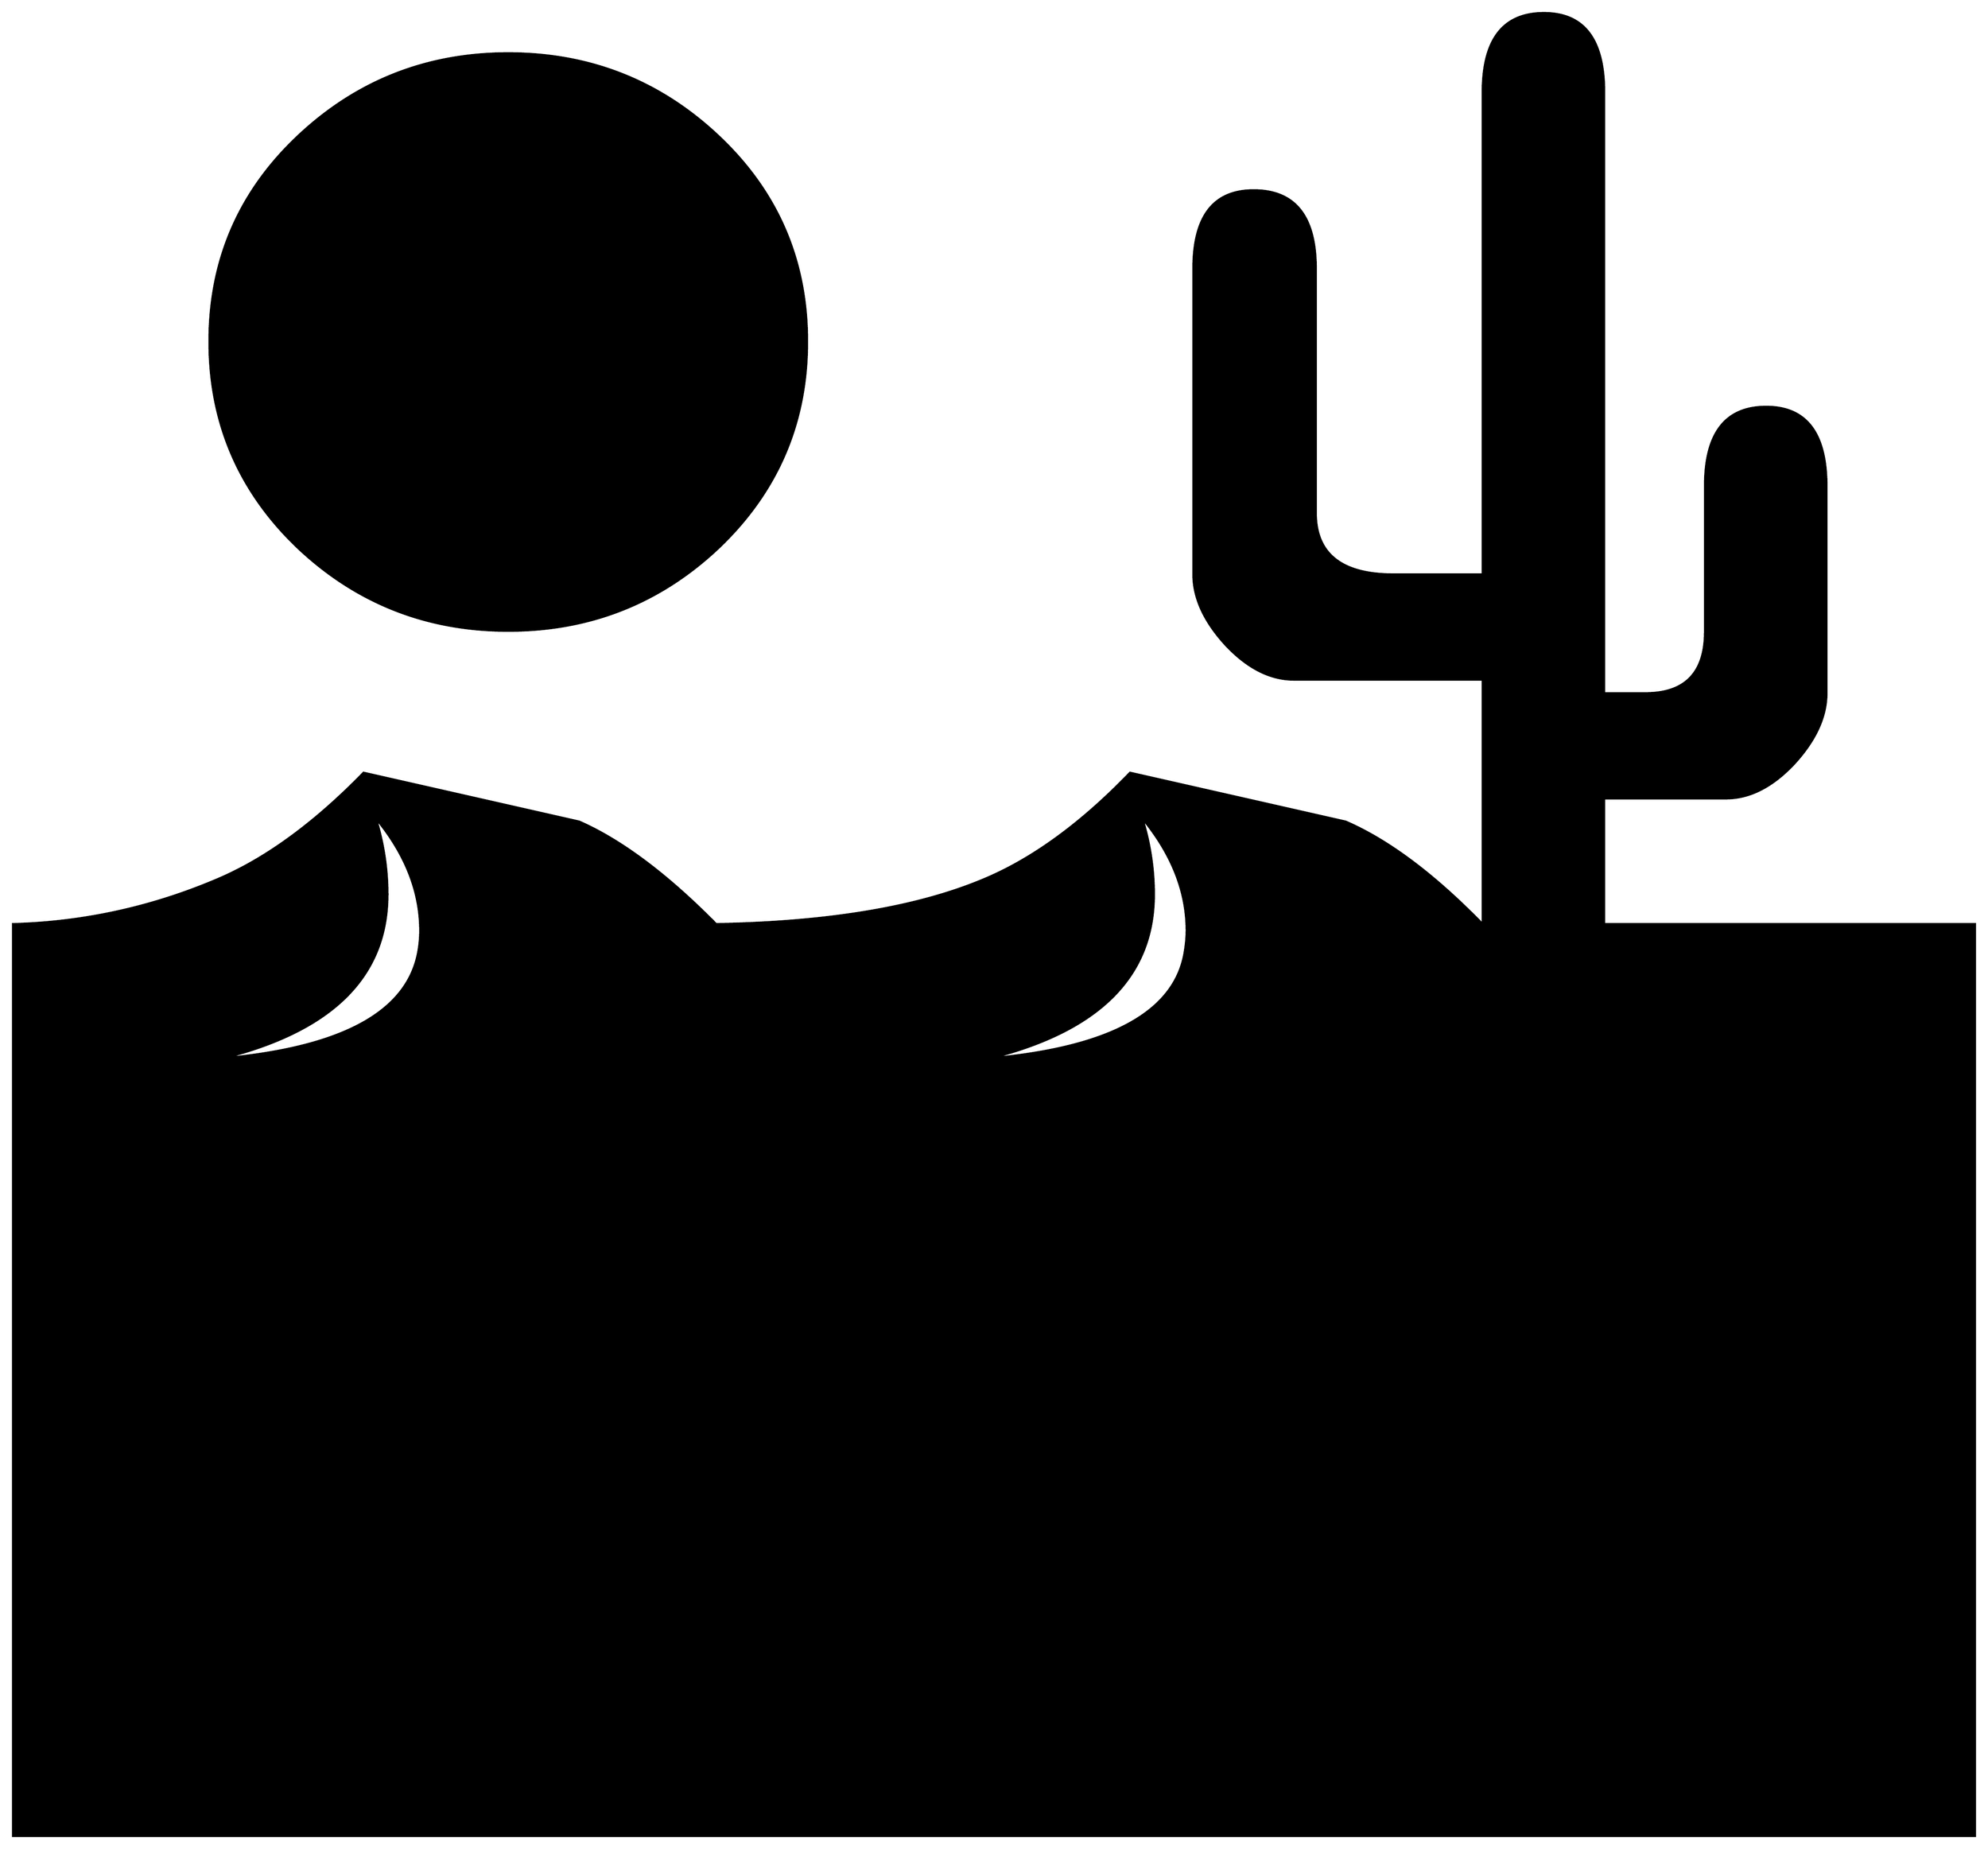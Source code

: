 


\begin{tikzpicture}[y=0.80pt, x=0.80pt, yscale=-1.0, xscale=1.0, inner sep=0pt, outer sep=0pt]
\begin{scope}[shift={(100.0,1633.0)},nonzero rule]
  \path[draw=.,fill=.,line width=1.600pt] (829.0,-1118.0) ..
    controls (829.0,-1033.333) and (798.333,-961.667) ..
    (737.0,-903.0) .. controls (675.667,-845.0) and (602.333,-816.0)
    .. (517.0,-816.0) .. controls (431.667,-816.0) and
    (358.333,-845.0) .. (297.0,-903.0) .. controls (235.667,-961.667)
    and (205.0,-1033.333) .. (205.0,-1118.0) .. controls
    (205.0,-1202.667) and (235.667,-1274.0) .. (297.0,-1332.0) ..
    controls (358.333,-1390.0) and (431.667,-1419.0) ..
    (517.0,-1419.0) .. controls (602.333,-1419.0) and
    (675.667,-1390.0) .. (737.0,-1332.0) .. controls
    (798.333,-1274.0) and (829.0,-1202.667) .. (829.0,-1118.0) --
    cycle(2048.0,442.0) -- (0.0,442.0) -- (0.0,-510.0) ..
    controls (74.0,-512.0) and (145.333,-527.667) .. (214.0,-557.0)
    .. controls (264.0,-578.333) and (314.667,-615.333) ..
    (366.0,-668.0) -- (591.0,-617.0) .. controls (635.0,-597.667)
    and (682.667,-562.0) .. (734.0,-510.0) .. controls
    (851.333,-512.0) and (944.667,-527.667) .. (1014.0,-557.0) ..
    controls (1064.667,-578.333) and (1115.333,-615.333) ..
    (1166.0,-668.0) -- (1391.0,-617.0) .. controls
    (1435.667,-597.667) and (1483.333,-562.0) .. (1534.0,-510.0) --
    (1534.0,-765.0) -- (1337.0,-765.0) .. controls
    (1312.333,-765.0) and (1288.667,-777.0) .. (1266.0,-801.0) ..
    controls (1243.333,-825.667) and (1232.0,-850.333) ..
    (1232.0,-875.0) -- (1232.0,-1194.0) .. controls
    (1232.0,-1248.667) and (1253.0,-1276.0) .. (1295.0,-1276.0) ..
    controls (1338.333,-1276.0) and (1360.0,-1248.667) ..
    (1360.0,-1194.0) -- (1360.0,-939.0) .. controls
    (1360.0,-896.333) and (1387.0,-875.0) .. (1441.0,-875.0) --
    (1534.0,-875.0) -- (1534.0,-1378.0) .. controls
    (1534.0,-1433.333) and (1555.333,-1461.0) .. (1598.0,-1461.0) ..
    controls (1640.0,-1461.0) and (1661.0,-1433.333) ..
    (1661.0,-1378.0) -- (1661.0,-751.0) -- (1704.0,-751.0) ..
    controls (1745.333,-751.0) and (1766.0,-772.333) ..
    (1766.0,-815.0) -- (1766.0,-967.0) .. controls
    (1766.0,-1022.333) and (1787.333,-1050.0) .. (1830.0,-1050.0) ..
    controls (1872.0,-1050.0) and (1893.0,-1022.333) ..
    (1893.0,-967.0) -- (1893.0,-751.0) .. controls
    (1893.0,-726.333) and (1881.667,-701.667) .. (1859.0,-677.0) ..
    controls (1836.333,-653.0) and (1812.667,-641.0) ..
    (1788.0,-641.0) -- (1661.0,-641.0) -- (1661.0,-510.0) --
    (2048.0,-510.0) -- (2048.0,442.0) -- cycle(1225.0,-503.0) ..
    controls (1225.0,-543.667) and (1209.667,-582.667) ..
    (1179.0,-620.0) .. controls (1187.0,-594.0) and
    (1191.0,-567.667) .. (1191.0,-541.0) .. controls
    (1191.0,-455.667) and (1134.333,-398.667) .. (1021.0,-370.0) ..
    controls (1145.667,-381.333) and (1213.0,-418.333) ..
    (1223.0,-481.0) .. controls (1224.333,-489.0) and
    (1225.0,-496.333) .. (1225.0,-503.0) -- cycle(425.0,-503.0) ..
    controls (425.0,-543.667) and (409.667,-582.667) .. (379.0,-620.0)
    .. controls (387.0,-594.0) and (391.0,-567.667) ..
    (391.0,-541.0) .. controls (391.0,-455.667) and (334.0,-398.667)
    .. (220.0,-370.0) .. controls (344.0,-381.333) and
    (411.667,-418.333) .. (423.0,-481.0) .. controls (424.333,-488.333)
    and (425.0,-495.667) .. (425.0,-503.0) -- cycle;
\end{scope}

\end{tikzpicture}

